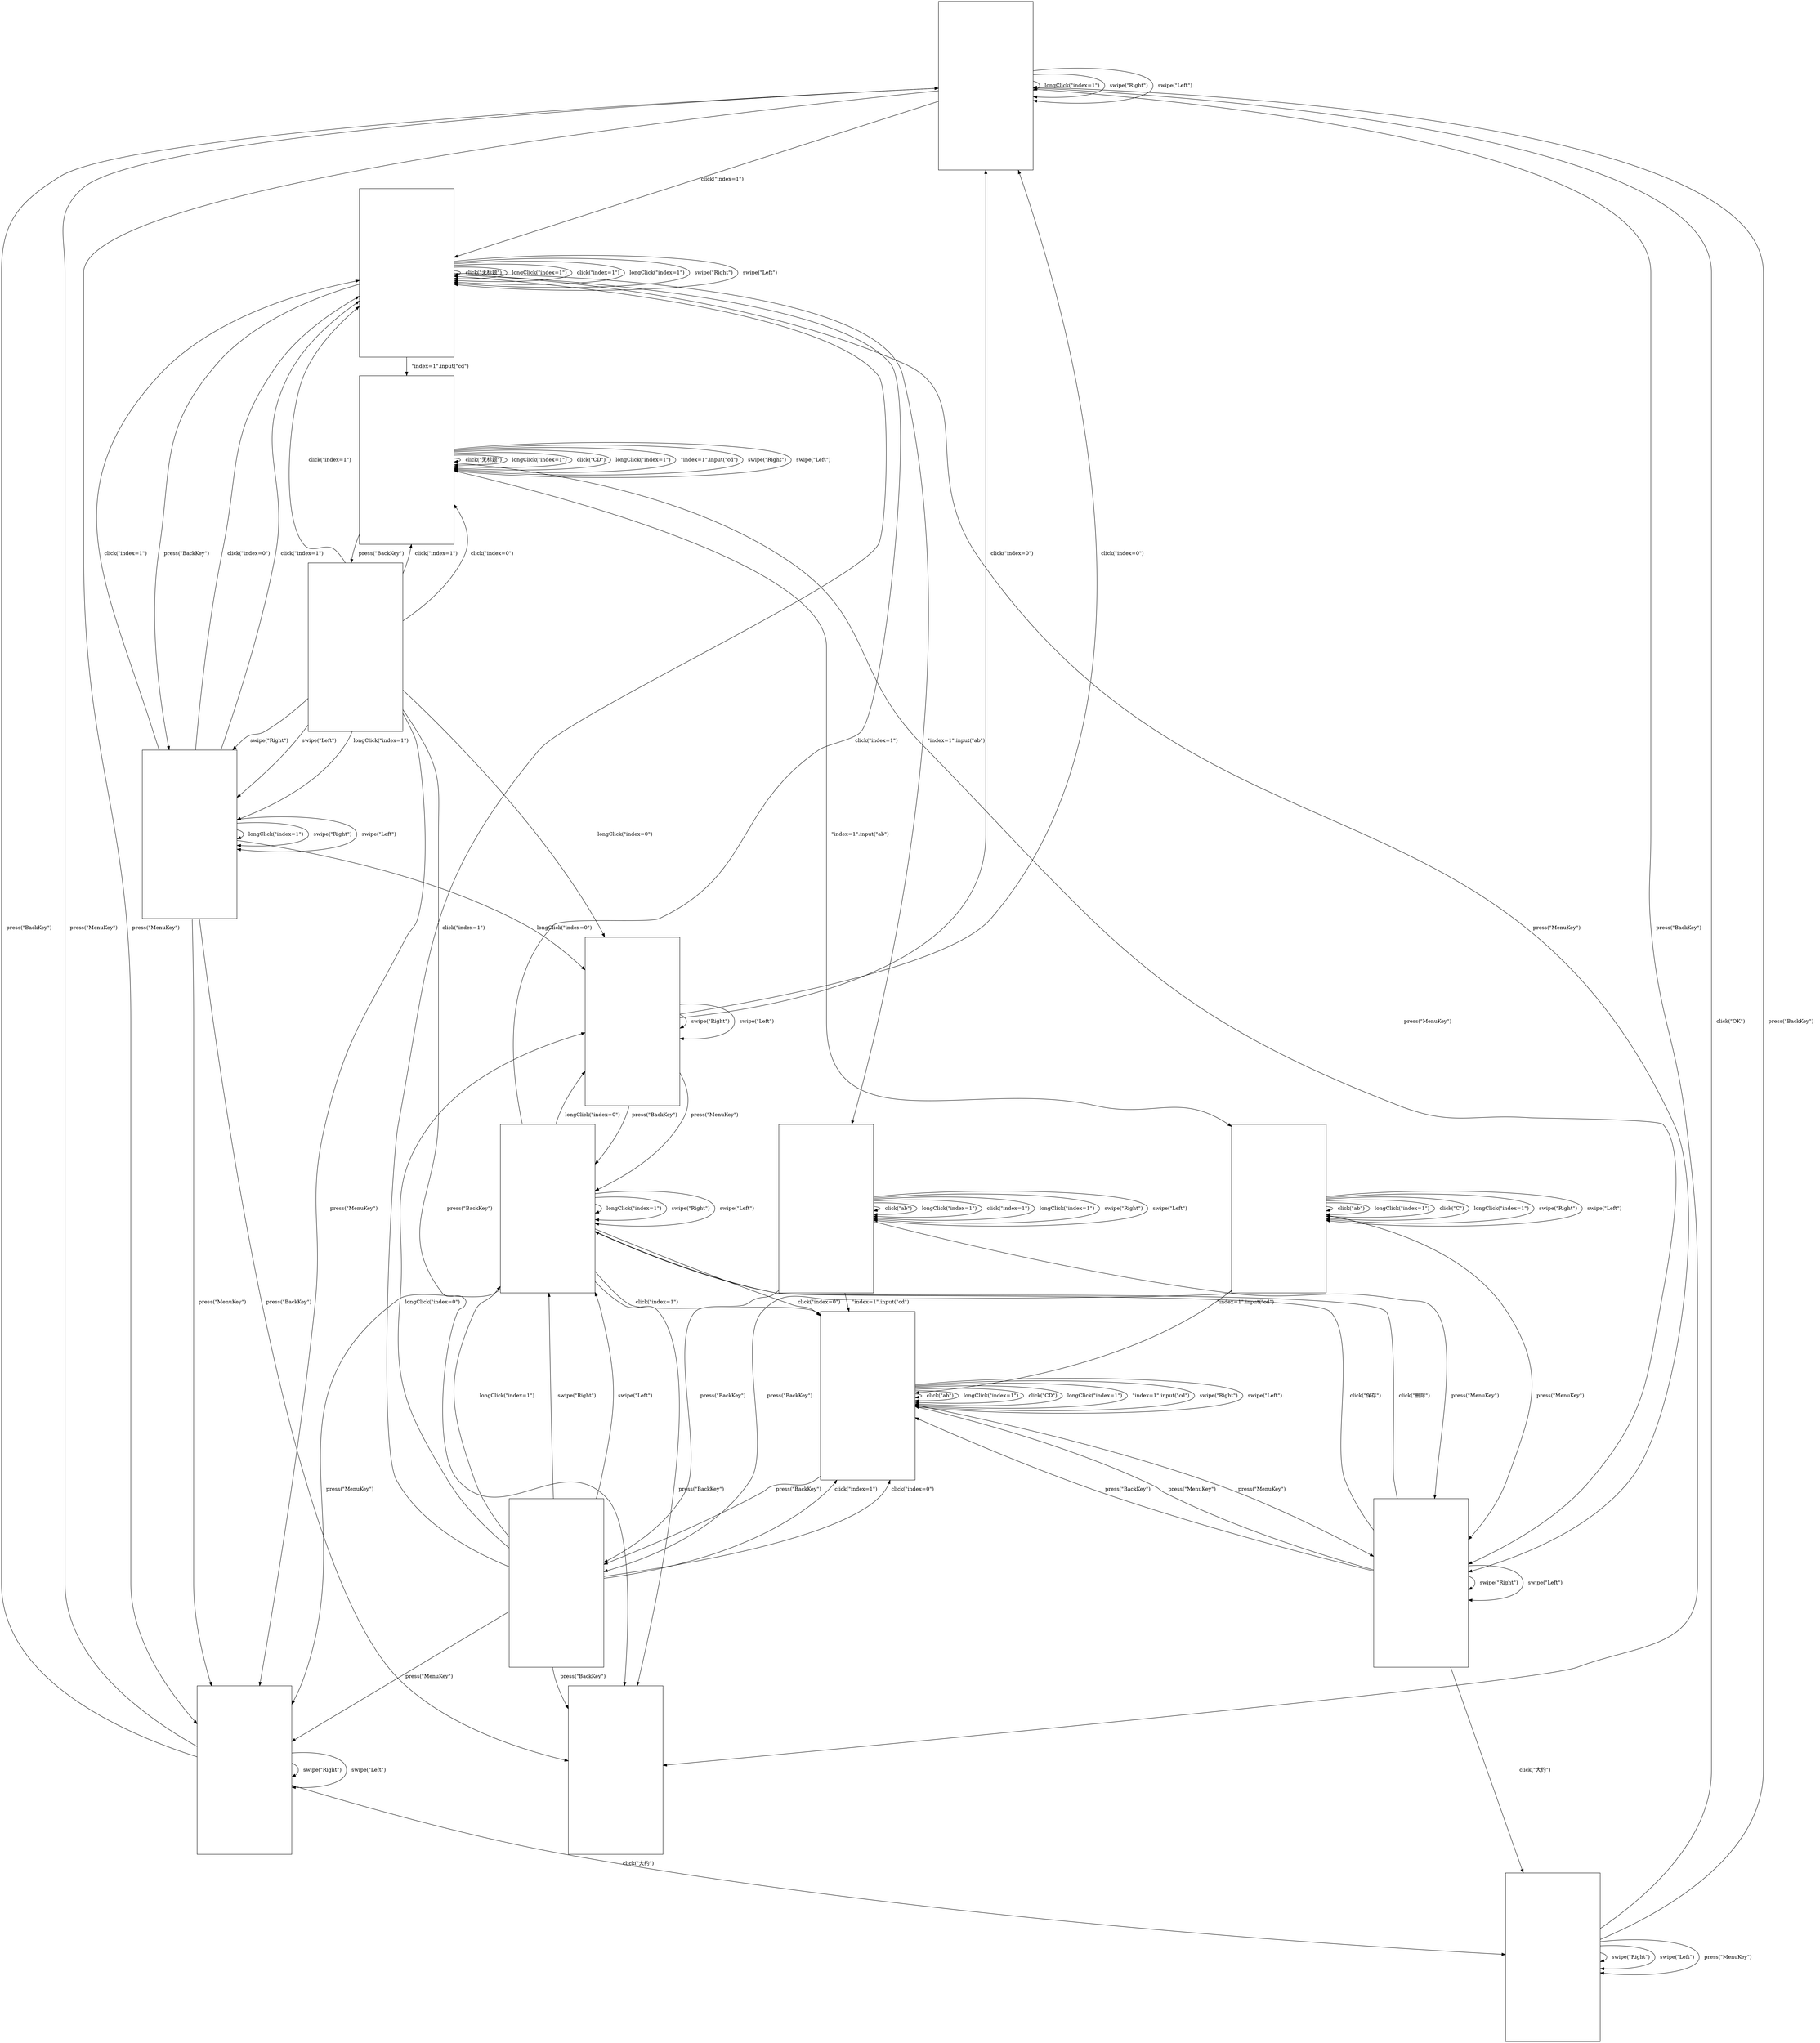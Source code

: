 digraph g {
graph [color=red];
imagepath = "C:\Users\Roger\Desktop\workspace\AndroidCrawler\gui_pages\20150608_101634";

state_0 [label="",shape=box,fixedsize=true,width=3.6,height=6.4,image="0.png",URL="0.png"];
state_6 [label="",shape=box,fixedsize=true,width=3.6,height=6.4,image="6.png",URL="6.png"];
state_7 [label="",shape=box,fixedsize=true,width=3.6,height=6.4,image="7.png",URL="7.png"];
state_32 [label="",shape=box,fixedsize=true,width=3.6,height=6.4,image="32.png",URL="32.png"];
state_72 [label="",shape=box,fixedsize=true,width=3.6,height=6.4,image="72.png",URL="72.png"];
state_76 [label="",shape=box,fixedsize=true,width=3.6,height=6.4,image="76.png",URL="76.png"];
state_62 [label="",shape=box,fixedsize=true,width=3.6,height=6.4,image="62.png",URL="62.png"];
state_69 [label="",shape=box,fixedsize=true,width=3.6,height=6.4,image="69.png",URL="69.png"];


state_2 [label="",shape=box,fixedsize=true,width=3.6,height=6.4,image="2.png",URL="2.png"];
state_19 [label="",shape=box,fixedsize=true,width=3.6,height=6.4,image="19.png",URL="19.png"];
state_24 [label="",shape=box,fixedsize=true,width=3.6,height=6.4,image="24.png",URL="24.png"];
state_33 [label="",shape=box,fixedsize=true,width=3.6,height=6.4,image="33.png",URL="33.png"];
state_43 [label="",shape=box,fixedsize=true,width=3.6,height=6.4,image="43.png",URL="43.png"];
state_46 [label="",shape=box,fixedsize=true,width=3.6,height=6.4,image="46.png",URL="46.png"];


state_final [label="",shape=box,fixedsize=true,width=3.6,height=6.4,image="-2.png",URL="-2.png"];

state_0 -> state_0 [label = "   longClick(\"index=1\")   "];
state_0 -> state_0 [label = "   swipe(\"Right\")   "];
state_0 -> state_0 [label = "   swipe(\"Left\")   "];
state_0 -> state_6 [label = "   press(\"MenuKey\")   "];
state_0 -> state_2 [label = "   click(\"index=1\")   "];
state_0 -> state_final [label = "   press(\"BackKey\")   "];
state_6 -> state_7 [label = "   click(\"大约\")   "];
state_6 -> state_6 [label = "   swipe(\"Right\")   "];
state_6 -> state_6 [label = "   swipe(\"Left\")   "];
state_6 -> state_0 [label = "   press(\"BackKey\")   "];
state_6 -> state_0 [label = "   press(\"MenuKey\")   "];
state_7 -> state_0 [label = "   click(\"OK\")   "];
state_7 -> state_7 [label = "   swipe(\"Right\")   "];
state_7 -> state_7 [label = "   swipe(\"Left\")   "];
state_7 -> state_0 [label = "   press(\"BackKey\")   "];
state_7 -> state_7 [label = "   press(\"MenuKey\")   "];
state_2 -> state_2 [label = "   click(\"无标题\")   "];
state_2 -> state_2 [label = "   longClick(\"index=1\")   "];
state_2 -> state_19 [label = "   \"index=1\".input(\"ab\")   "];
state_2 -> state_2 [label = "   click(\"index=1\")   "];
state_2 -> state_2 [label = "   longClick(\"index=1\")   "];
state_2 -> state_43 [label = "   \"index=1\".input(\"cd\")   "];
state_2 -> state_2 [label = "   swipe(\"Right\")   "];
state_2 -> state_2 [label = "   swipe(\"Left\")   "];
state_2 -> state_33 [label = "   press(\"MenuKey\")   "];
state_2 -> state_62 [label = "   press(\"BackKey\")   "];
state_19 -> state_19 [label = "   click(\"ab\")   "];
state_19 -> state_19 [label = "   longClick(\"index=1\")   "];
state_19 -> state_19 [label = "   click(\"index=1\")   "];
state_19 -> state_19 [label = "   longClick(\"index=1\")   "];
state_19 -> state_24 [label = "   \"index=1\".input(\"cd\")   "];
state_19 -> state_19 [label = "   swipe(\"Right\")   "];
state_19 -> state_19 [label = "   swipe(\"Left\")   "];
state_19 -> state_33 [label = "   press(\"MenuKey\")   "];
state_19 -> state_32 [label = "   press(\"BackKey\")   "];
state_24 -> state_24 [label = "   click(\"ab\")   "];
state_24 -> state_24 [label = "   longClick(\"index=1\")   "];
state_24 -> state_24 [label = "   click(\"CD\")   "];
state_24 -> state_24 [label = "   longClick(\"index=1\")   "];
state_24 -> state_24 [label = "   \"index=1\".input(\"cd\")   "];
state_24 -> state_24 [label = "   swipe(\"Right\")   "];
state_24 -> state_24 [label = "   swipe(\"Left\")   "];
state_24 -> state_33 [label = "   press(\"MenuKey\")   "];
state_24 -> state_32 [label = "   press(\"BackKey\")   "];
state_33 -> state_7 [label = "   click(\"大约\")   "];
state_33 -> state_33 [label = "   swipe(\"Right\")   "];
state_33 -> state_33 [label = "   swipe(\"Left\")   "];
state_33 -> state_24 [label = "   press(\"BackKey\")   "];
state_33 -> state_24 [label = "   press(\"MenuKey\")   "];
state_33 -> state_72 [label = "   click(\"保存\")   "];
state_33 -> state_72 [label = "   click(\"删除\")   "];
state_43 -> state_43 [label = "   click(\"无标题\")   "];
state_43 -> state_43 [label = "   longClick(\"index=1\")   "];
state_43 -> state_46 [label = "   \"index=1\".input(\"ab\")   "];
state_43 -> state_43 [label = "   click(\"CD\")   "];
state_43 -> state_43 [label = "   longClick(\"index=1\")   "];
state_43 -> state_43 [label = "   \"index=1\".input(\"cd\")   "];
state_43 -> state_43 [label = "   swipe(\"Right\")   "];
state_43 -> state_43 [label = "   swipe(\"Left\")   "];
state_43 -> state_33 [label = "   press(\"MenuKey\")   "];
state_43 -> state_69 [label = "   press(\"BackKey\")   "];
state_46 -> state_46 [label = "   click(\"ab\")   "];
state_46 -> state_46 [label = "   longClick(\"index=1\")   "];
state_46 -> state_46 [label = "   click(\"C\")   "];
state_46 -> state_46 [label = "   longClick(\"index=1\")   "];
state_46 -> state_24 [label = "   \"index=1\".input(\"cd\")   "];
state_46 -> state_46 [label = "   swipe(\"Right\")   "];
state_46 -> state_46 [label = "   swipe(\"Left\")   "];
state_46 -> state_33 [label = "   press(\"MenuKey\")   "];
state_46 -> state_32 [label = "   press(\"BackKey\")   "];
state_32 -> state_24 [label = "   click(\"index=1\")   "];
state_32 -> state_72 [label = "   longClick(\"index=1\")   "];
state_32 -> state_24 [label = "   click(\"index=0\")   "];
state_32 -> state_76 [label = "   longClick(\"index=0\")   "];
state_32 -> state_2 [label = "   click(\"index=1\")   "];
state_32 -> state_72 [label = "   swipe(\"Right\")   "];
state_32 -> state_72 [label = "   swipe(\"Left\")   "];
state_32 -> state_final [label = "   press(\"BackKey\")   "];
state_32 -> state_6 [label = "   press(\"MenuKey\")   "];
state_72 -> state_24 [label = "   click(\"index=1\")   "];
state_72 -> state_72 [label = "   longClick(\"index=1\")   "];
state_72 -> state_24 [label = "   click(\"index=0\")   "];
state_72 -> state_76 [label = "   longClick(\"index=0\")   "];
state_72 -> state_2 [label = "   click(\"index=1\")   "];
state_72 -> state_72 [label = "   swipe(\"Right\")   "];
state_72 -> state_72 [label = "   swipe(\"Left\")   "];
state_72 -> state_final [label = "   press(\"BackKey\")   "];
state_72 -> state_6 [label = "   press(\"MenuKey\")   "];
state_76 -> state_0 [label = "   click(\"index=0\")   "];
state_76 -> state_0 [label = "   click(\"index=0\")   "];
state_76 -> state_76 [label = "   swipe(\"Right\")   "];
state_76 -> state_76 [label = "   swipe(\"Left\")   "];
state_76 -> state_72 [label = "   press(\"BackKey\")   "];
state_76 -> state_72 [label = "   press(\"MenuKey\")   "];
state_62 -> state_2 [label = "   click(\"index=1\")   "];
state_62 -> state_62 [label = "   longClick(\"index=1\")   "];
state_62 -> state_2 [label = "   click(\"index=0\")   "];
state_62 -> state_76 [label = "   longClick(\"index=0\")   "];
state_62 -> state_2 [label = "   click(\"index=1\")   "];
state_62 -> state_62 [label = "   swipe(\"Right\")   "];
state_62 -> state_62 [label = "   swipe(\"Left\")   "];
state_62 -> state_final [label = "   press(\"BackKey\")   "];
state_62 -> state_6 [label = "   press(\"MenuKey\")   "];
state_69 -> state_43 [label = "   click(\"index=1\")   "];
state_69 -> state_62 [label = "   longClick(\"index=1\")   "];
state_69 -> state_43 [label = "   click(\"index=0\")   "];
state_69 -> state_76 [label = "   longClick(\"index=0\")   "];
state_69 -> state_2 [label = "   click(\"index=1\")   "];
state_69 -> state_62 [label = "   swipe(\"Right\")   "];
state_69 -> state_62 [label = "   swipe(\"Left\")   "];
state_69 -> state_final [label = "   press(\"BackKey\")   "];
state_69 -> state_6 [label = "   press(\"MenuKey\")   "];
}
